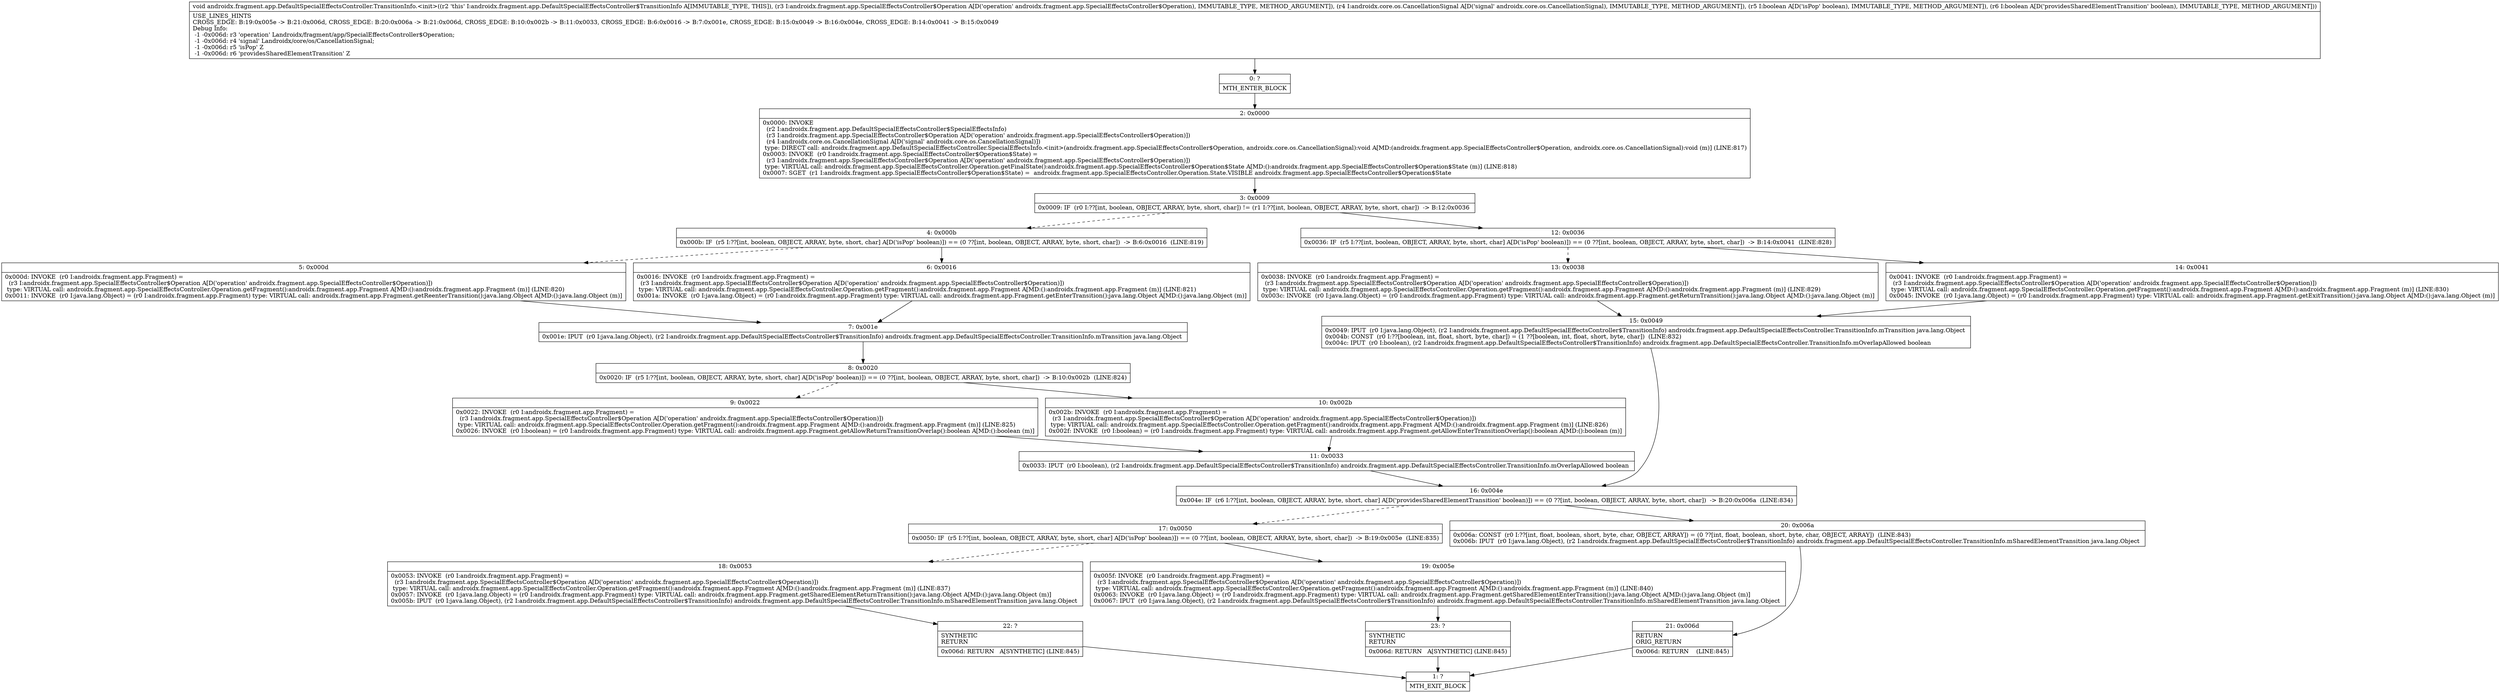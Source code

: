 digraph "CFG forandroidx.fragment.app.DefaultSpecialEffectsController.TransitionInfo.\<init\>(Landroidx\/fragment\/app\/SpecialEffectsController$Operation;Landroidx\/core\/os\/CancellationSignal;ZZ)V" {
Node_0 [shape=record,label="{0\:\ ?|MTH_ENTER_BLOCK\l}"];
Node_2 [shape=record,label="{2\:\ 0x0000|0x0000: INVOKE  \l  (r2 I:androidx.fragment.app.DefaultSpecialEffectsController$SpecialEffectsInfo)\l  (r3 I:androidx.fragment.app.SpecialEffectsController$Operation A[D('operation' androidx.fragment.app.SpecialEffectsController$Operation)])\l  (r4 I:androidx.core.os.CancellationSignal A[D('signal' androidx.core.os.CancellationSignal)])\l type: DIRECT call: androidx.fragment.app.DefaultSpecialEffectsController.SpecialEffectsInfo.\<init\>(androidx.fragment.app.SpecialEffectsController$Operation, androidx.core.os.CancellationSignal):void A[MD:(androidx.fragment.app.SpecialEffectsController$Operation, androidx.core.os.CancellationSignal):void (m)] (LINE:817)\l0x0003: INVOKE  (r0 I:androidx.fragment.app.SpecialEffectsController$Operation$State) = \l  (r3 I:androidx.fragment.app.SpecialEffectsController$Operation A[D('operation' androidx.fragment.app.SpecialEffectsController$Operation)])\l type: VIRTUAL call: androidx.fragment.app.SpecialEffectsController.Operation.getFinalState():androidx.fragment.app.SpecialEffectsController$Operation$State A[MD:():androidx.fragment.app.SpecialEffectsController$Operation$State (m)] (LINE:818)\l0x0007: SGET  (r1 I:androidx.fragment.app.SpecialEffectsController$Operation$State) =  androidx.fragment.app.SpecialEffectsController.Operation.State.VISIBLE androidx.fragment.app.SpecialEffectsController$Operation$State \l}"];
Node_3 [shape=record,label="{3\:\ 0x0009|0x0009: IF  (r0 I:??[int, boolean, OBJECT, ARRAY, byte, short, char]) != (r1 I:??[int, boolean, OBJECT, ARRAY, byte, short, char])  \-\> B:12:0x0036 \l}"];
Node_4 [shape=record,label="{4\:\ 0x000b|0x000b: IF  (r5 I:??[int, boolean, OBJECT, ARRAY, byte, short, char] A[D('isPop' boolean)]) == (0 ??[int, boolean, OBJECT, ARRAY, byte, short, char])  \-\> B:6:0x0016  (LINE:819)\l}"];
Node_5 [shape=record,label="{5\:\ 0x000d|0x000d: INVOKE  (r0 I:androidx.fragment.app.Fragment) = \l  (r3 I:androidx.fragment.app.SpecialEffectsController$Operation A[D('operation' androidx.fragment.app.SpecialEffectsController$Operation)])\l type: VIRTUAL call: androidx.fragment.app.SpecialEffectsController.Operation.getFragment():androidx.fragment.app.Fragment A[MD:():androidx.fragment.app.Fragment (m)] (LINE:820)\l0x0011: INVOKE  (r0 I:java.lang.Object) = (r0 I:androidx.fragment.app.Fragment) type: VIRTUAL call: androidx.fragment.app.Fragment.getReenterTransition():java.lang.Object A[MD:():java.lang.Object (m)]\l}"];
Node_7 [shape=record,label="{7\:\ 0x001e|0x001e: IPUT  (r0 I:java.lang.Object), (r2 I:androidx.fragment.app.DefaultSpecialEffectsController$TransitionInfo) androidx.fragment.app.DefaultSpecialEffectsController.TransitionInfo.mTransition java.lang.Object \l}"];
Node_8 [shape=record,label="{8\:\ 0x0020|0x0020: IF  (r5 I:??[int, boolean, OBJECT, ARRAY, byte, short, char] A[D('isPop' boolean)]) == (0 ??[int, boolean, OBJECT, ARRAY, byte, short, char])  \-\> B:10:0x002b  (LINE:824)\l}"];
Node_9 [shape=record,label="{9\:\ 0x0022|0x0022: INVOKE  (r0 I:androidx.fragment.app.Fragment) = \l  (r3 I:androidx.fragment.app.SpecialEffectsController$Operation A[D('operation' androidx.fragment.app.SpecialEffectsController$Operation)])\l type: VIRTUAL call: androidx.fragment.app.SpecialEffectsController.Operation.getFragment():androidx.fragment.app.Fragment A[MD:():androidx.fragment.app.Fragment (m)] (LINE:825)\l0x0026: INVOKE  (r0 I:boolean) = (r0 I:androidx.fragment.app.Fragment) type: VIRTUAL call: androidx.fragment.app.Fragment.getAllowReturnTransitionOverlap():boolean A[MD:():boolean (m)]\l}"];
Node_11 [shape=record,label="{11\:\ 0x0033|0x0033: IPUT  (r0 I:boolean), (r2 I:androidx.fragment.app.DefaultSpecialEffectsController$TransitionInfo) androidx.fragment.app.DefaultSpecialEffectsController.TransitionInfo.mOverlapAllowed boolean \l}"];
Node_16 [shape=record,label="{16\:\ 0x004e|0x004e: IF  (r6 I:??[int, boolean, OBJECT, ARRAY, byte, short, char] A[D('providesSharedElementTransition' boolean)]) == (0 ??[int, boolean, OBJECT, ARRAY, byte, short, char])  \-\> B:20:0x006a  (LINE:834)\l}"];
Node_17 [shape=record,label="{17\:\ 0x0050|0x0050: IF  (r5 I:??[int, boolean, OBJECT, ARRAY, byte, short, char] A[D('isPop' boolean)]) == (0 ??[int, boolean, OBJECT, ARRAY, byte, short, char])  \-\> B:19:0x005e  (LINE:835)\l}"];
Node_18 [shape=record,label="{18\:\ 0x0053|0x0053: INVOKE  (r0 I:androidx.fragment.app.Fragment) = \l  (r3 I:androidx.fragment.app.SpecialEffectsController$Operation A[D('operation' androidx.fragment.app.SpecialEffectsController$Operation)])\l type: VIRTUAL call: androidx.fragment.app.SpecialEffectsController.Operation.getFragment():androidx.fragment.app.Fragment A[MD:():androidx.fragment.app.Fragment (m)] (LINE:837)\l0x0057: INVOKE  (r0 I:java.lang.Object) = (r0 I:androidx.fragment.app.Fragment) type: VIRTUAL call: androidx.fragment.app.Fragment.getSharedElementReturnTransition():java.lang.Object A[MD:():java.lang.Object (m)]\l0x005b: IPUT  (r0 I:java.lang.Object), (r2 I:androidx.fragment.app.DefaultSpecialEffectsController$TransitionInfo) androidx.fragment.app.DefaultSpecialEffectsController.TransitionInfo.mSharedElementTransition java.lang.Object \l}"];
Node_22 [shape=record,label="{22\:\ ?|SYNTHETIC\lRETURN\l|0x006d: RETURN   A[SYNTHETIC] (LINE:845)\l}"];
Node_1 [shape=record,label="{1\:\ ?|MTH_EXIT_BLOCK\l}"];
Node_19 [shape=record,label="{19\:\ 0x005e|0x005f: INVOKE  (r0 I:androidx.fragment.app.Fragment) = \l  (r3 I:androidx.fragment.app.SpecialEffectsController$Operation A[D('operation' androidx.fragment.app.SpecialEffectsController$Operation)])\l type: VIRTUAL call: androidx.fragment.app.SpecialEffectsController.Operation.getFragment():androidx.fragment.app.Fragment A[MD:():androidx.fragment.app.Fragment (m)] (LINE:840)\l0x0063: INVOKE  (r0 I:java.lang.Object) = (r0 I:androidx.fragment.app.Fragment) type: VIRTUAL call: androidx.fragment.app.Fragment.getSharedElementEnterTransition():java.lang.Object A[MD:():java.lang.Object (m)]\l0x0067: IPUT  (r0 I:java.lang.Object), (r2 I:androidx.fragment.app.DefaultSpecialEffectsController$TransitionInfo) androidx.fragment.app.DefaultSpecialEffectsController.TransitionInfo.mSharedElementTransition java.lang.Object \l}"];
Node_23 [shape=record,label="{23\:\ ?|SYNTHETIC\lRETURN\l|0x006d: RETURN   A[SYNTHETIC] (LINE:845)\l}"];
Node_20 [shape=record,label="{20\:\ 0x006a|0x006a: CONST  (r0 I:??[int, float, boolean, short, byte, char, OBJECT, ARRAY]) = (0 ??[int, float, boolean, short, byte, char, OBJECT, ARRAY])  (LINE:843)\l0x006b: IPUT  (r0 I:java.lang.Object), (r2 I:androidx.fragment.app.DefaultSpecialEffectsController$TransitionInfo) androidx.fragment.app.DefaultSpecialEffectsController.TransitionInfo.mSharedElementTransition java.lang.Object \l}"];
Node_21 [shape=record,label="{21\:\ 0x006d|RETURN\lORIG_RETURN\l|0x006d: RETURN    (LINE:845)\l}"];
Node_10 [shape=record,label="{10\:\ 0x002b|0x002b: INVOKE  (r0 I:androidx.fragment.app.Fragment) = \l  (r3 I:androidx.fragment.app.SpecialEffectsController$Operation A[D('operation' androidx.fragment.app.SpecialEffectsController$Operation)])\l type: VIRTUAL call: androidx.fragment.app.SpecialEffectsController.Operation.getFragment():androidx.fragment.app.Fragment A[MD:():androidx.fragment.app.Fragment (m)] (LINE:826)\l0x002f: INVOKE  (r0 I:boolean) = (r0 I:androidx.fragment.app.Fragment) type: VIRTUAL call: androidx.fragment.app.Fragment.getAllowEnterTransitionOverlap():boolean A[MD:():boolean (m)]\l}"];
Node_6 [shape=record,label="{6\:\ 0x0016|0x0016: INVOKE  (r0 I:androidx.fragment.app.Fragment) = \l  (r3 I:androidx.fragment.app.SpecialEffectsController$Operation A[D('operation' androidx.fragment.app.SpecialEffectsController$Operation)])\l type: VIRTUAL call: androidx.fragment.app.SpecialEffectsController.Operation.getFragment():androidx.fragment.app.Fragment A[MD:():androidx.fragment.app.Fragment (m)] (LINE:821)\l0x001a: INVOKE  (r0 I:java.lang.Object) = (r0 I:androidx.fragment.app.Fragment) type: VIRTUAL call: androidx.fragment.app.Fragment.getEnterTransition():java.lang.Object A[MD:():java.lang.Object (m)]\l}"];
Node_12 [shape=record,label="{12\:\ 0x0036|0x0036: IF  (r5 I:??[int, boolean, OBJECT, ARRAY, byte, short, char] A[D('isPop' boolean)]) == (0 ??[int, boolean, OBJECT, ARRAY, byte, short, char])  \-\> B:14:0x0041  (LINE:828)\l}"];
Node_13 [shape=record,label="{13\:\ 0x0038|0x0038: INVOKE  (r0 I:androidx.fragment.app.Fragment) = \l  (r3 I:androidx.fragment.app.SpecialEffectsController$Operation A[D('operation' androidx.fragment.app.SpecialEffectsController$Operation)])\l type: VIRTUAL call: androidx.fragment.app.SpecialEffectsController.Operation.getFragment():androidx.fragment.app.Fragment A[MD:():androidx.fragment.app.Fragment (m)] (LINE:829)\l0x003c: INVOKE  (r0 I:java.lang.Object) = (r0 I:androidx.fragment.app.Fragment) type: VIRTUAL call: androidx.fragment.app.Fragment.getReturnTransition():java.lang.Object A[MD:():java.lang.Object (m)]\l}"];
Node_15 [shape=record,label="{15\:\ 0x0049|0x0049: IPUT  (r0 I:java.lang.Object), (r2 I:androidx.fragment.app.DefaultSpecialEffectsController$TransitionInfo) androidx.fragment.app.DefaultSpecialEffectsController.TransitionInfo.mTransition java.lang.Object \l0x004b: CONST  (r0 I:??[boolean, int, float, short, byte, char]) = (1 ??[boolean, int, float, short, byte, char])  (LINE:832)\l0x004c: IPUT  (r0 I:boolean), (r2 I:androidx.fragment.app.DefaultSpecialEffectsController$TransitionInfo) androidx.fragment.app.DefaultSpecialEffectsController.TransitionInfo.mOverlapAllowed boolean \l}"];
Node_14 [shape=record,label="{14\:\ 0x0041|0x0041: INVOKE  (r0 I:androidx.fragment.app.Fragment) = \l  (r3 I:androidx.fragment.app.SpecialEffectsController$Operation A[D('operation' androidx.fragment.app.SpecialEffectsController$Operation)])\l type: VIRTUAL call: androidx.fragment.app.SpecialEffectsController.Operation.getFragment():androidx.fragment.app.Fragment A[MD:():androidx.fragment.app.Fragment (m)] (LINE:830)\l0x0045: INVOKE  (r0 I:java.lang.Object) = (r0 I:androidx.fragment.app.Fragment) type: VIRTUAL call: androidx.fragment.app.Fragment.getExitTransition():java.lang.Object A[MD:():java.lang.Object (m)]\l}"];
MethodNode[shape=record,label="{void androidx.fragment.app.DefaultSpecialEffectsController.TransitionInfo.\<init\>((r2 'this' I:androidx.fragment.app.DefaultSpecialEffectsController$TransitionInfo A[IMMUTABLE_TYPE, THIS]), (r3 I:androidx.fragment.app.SpecialEffectsController$Operation A[D('operation' androidx.fragment.app.SpecialEffectsController$Operation), IMMUTABLE_TYPE, METHOD_ARGUMENT]), (r4 I:androidx.core.os.CancellationSignal A[D('signal' androidx.core.os.CancellationSignal), IMMUTABLE_TYPE, METHOD_ARGUMENT]), (r5 I:boolean A[D('isPop' boolean), IMMUTABLE_TYPE, METHOD_ARGUMENT]), (r6 I:boolean A[D('providesSharedElementTransition' boolean), IMMUTABLE_TYPE, METHOD_ARGUMENT]))  | USE_LINES_HINTS\lCROSS_EDGE: B:19:0x005e \-\> B:21:0x006d, CROSS_EDGE: B:20:0x006a \-\> B:21:0x006d, CROSS_EDGE: B:10:0x002b \-\> B:11:0x0033, CROSS_EDGE: B:6:0x0016 \-\> B:7:0x001e, CROSS_EDGE: B:15:0x0049 \-\> B:16:0x004e, CROSS_EDGE: B:14:0x0041 \-\> B:15:0x0049\lDebug Info:\l  \-1 \-0x006d: r3 'operation' Landroidx\/fragment\/app\/SpecialEffectsController$Operation;\l  \-1 \-0x006d: r4 'signal' Landroidx\/core\/os\/CancellationSignal;\l  \-1 \-0x006d: r5 'isPop' Z\l  \-1 \-0x006d: r6 'providesSharedElementTransition' Z\l}"];
MethodNode -> Node_0;Node_0 -> Node_2;
Node_2 -> Node_3;
Node_3 -> Node_4[style=dashed];
Node_3 -> Node_12;
Node_4 -> Node_5[style=dashed];
Node_4 -> Node_6;
Node_5 -> Node_7;
Node_7 -> Node_8;
Node_8 -> Node_9[style=dashed];
Node_8 -> Node_10;
Node_9 -> Node_11;
Node_11 -> Node_16;
Node_16 -> Node_17[style=dashed];
Node_16 -> Node_20;
Node_17 -> Node_18[style=dashed];
Node_17 -> Node_19;
Node_18 -> Node_22;
Node_22 -> Node_1;
Node_19 -> Node_23;
Node_23 -> Node_1;
Node_20 -> Node_21;
Node_21 -> Node_1;
Node_10 -> Node_11;
Node_6 -> Node_7;
Node_12 -> Node_13[style=dashed];
Node_12 -> Node_14;
Node_13 -> Node_15;
Node_15 -> Node_16;
Node_14 -> Node_15;
}

